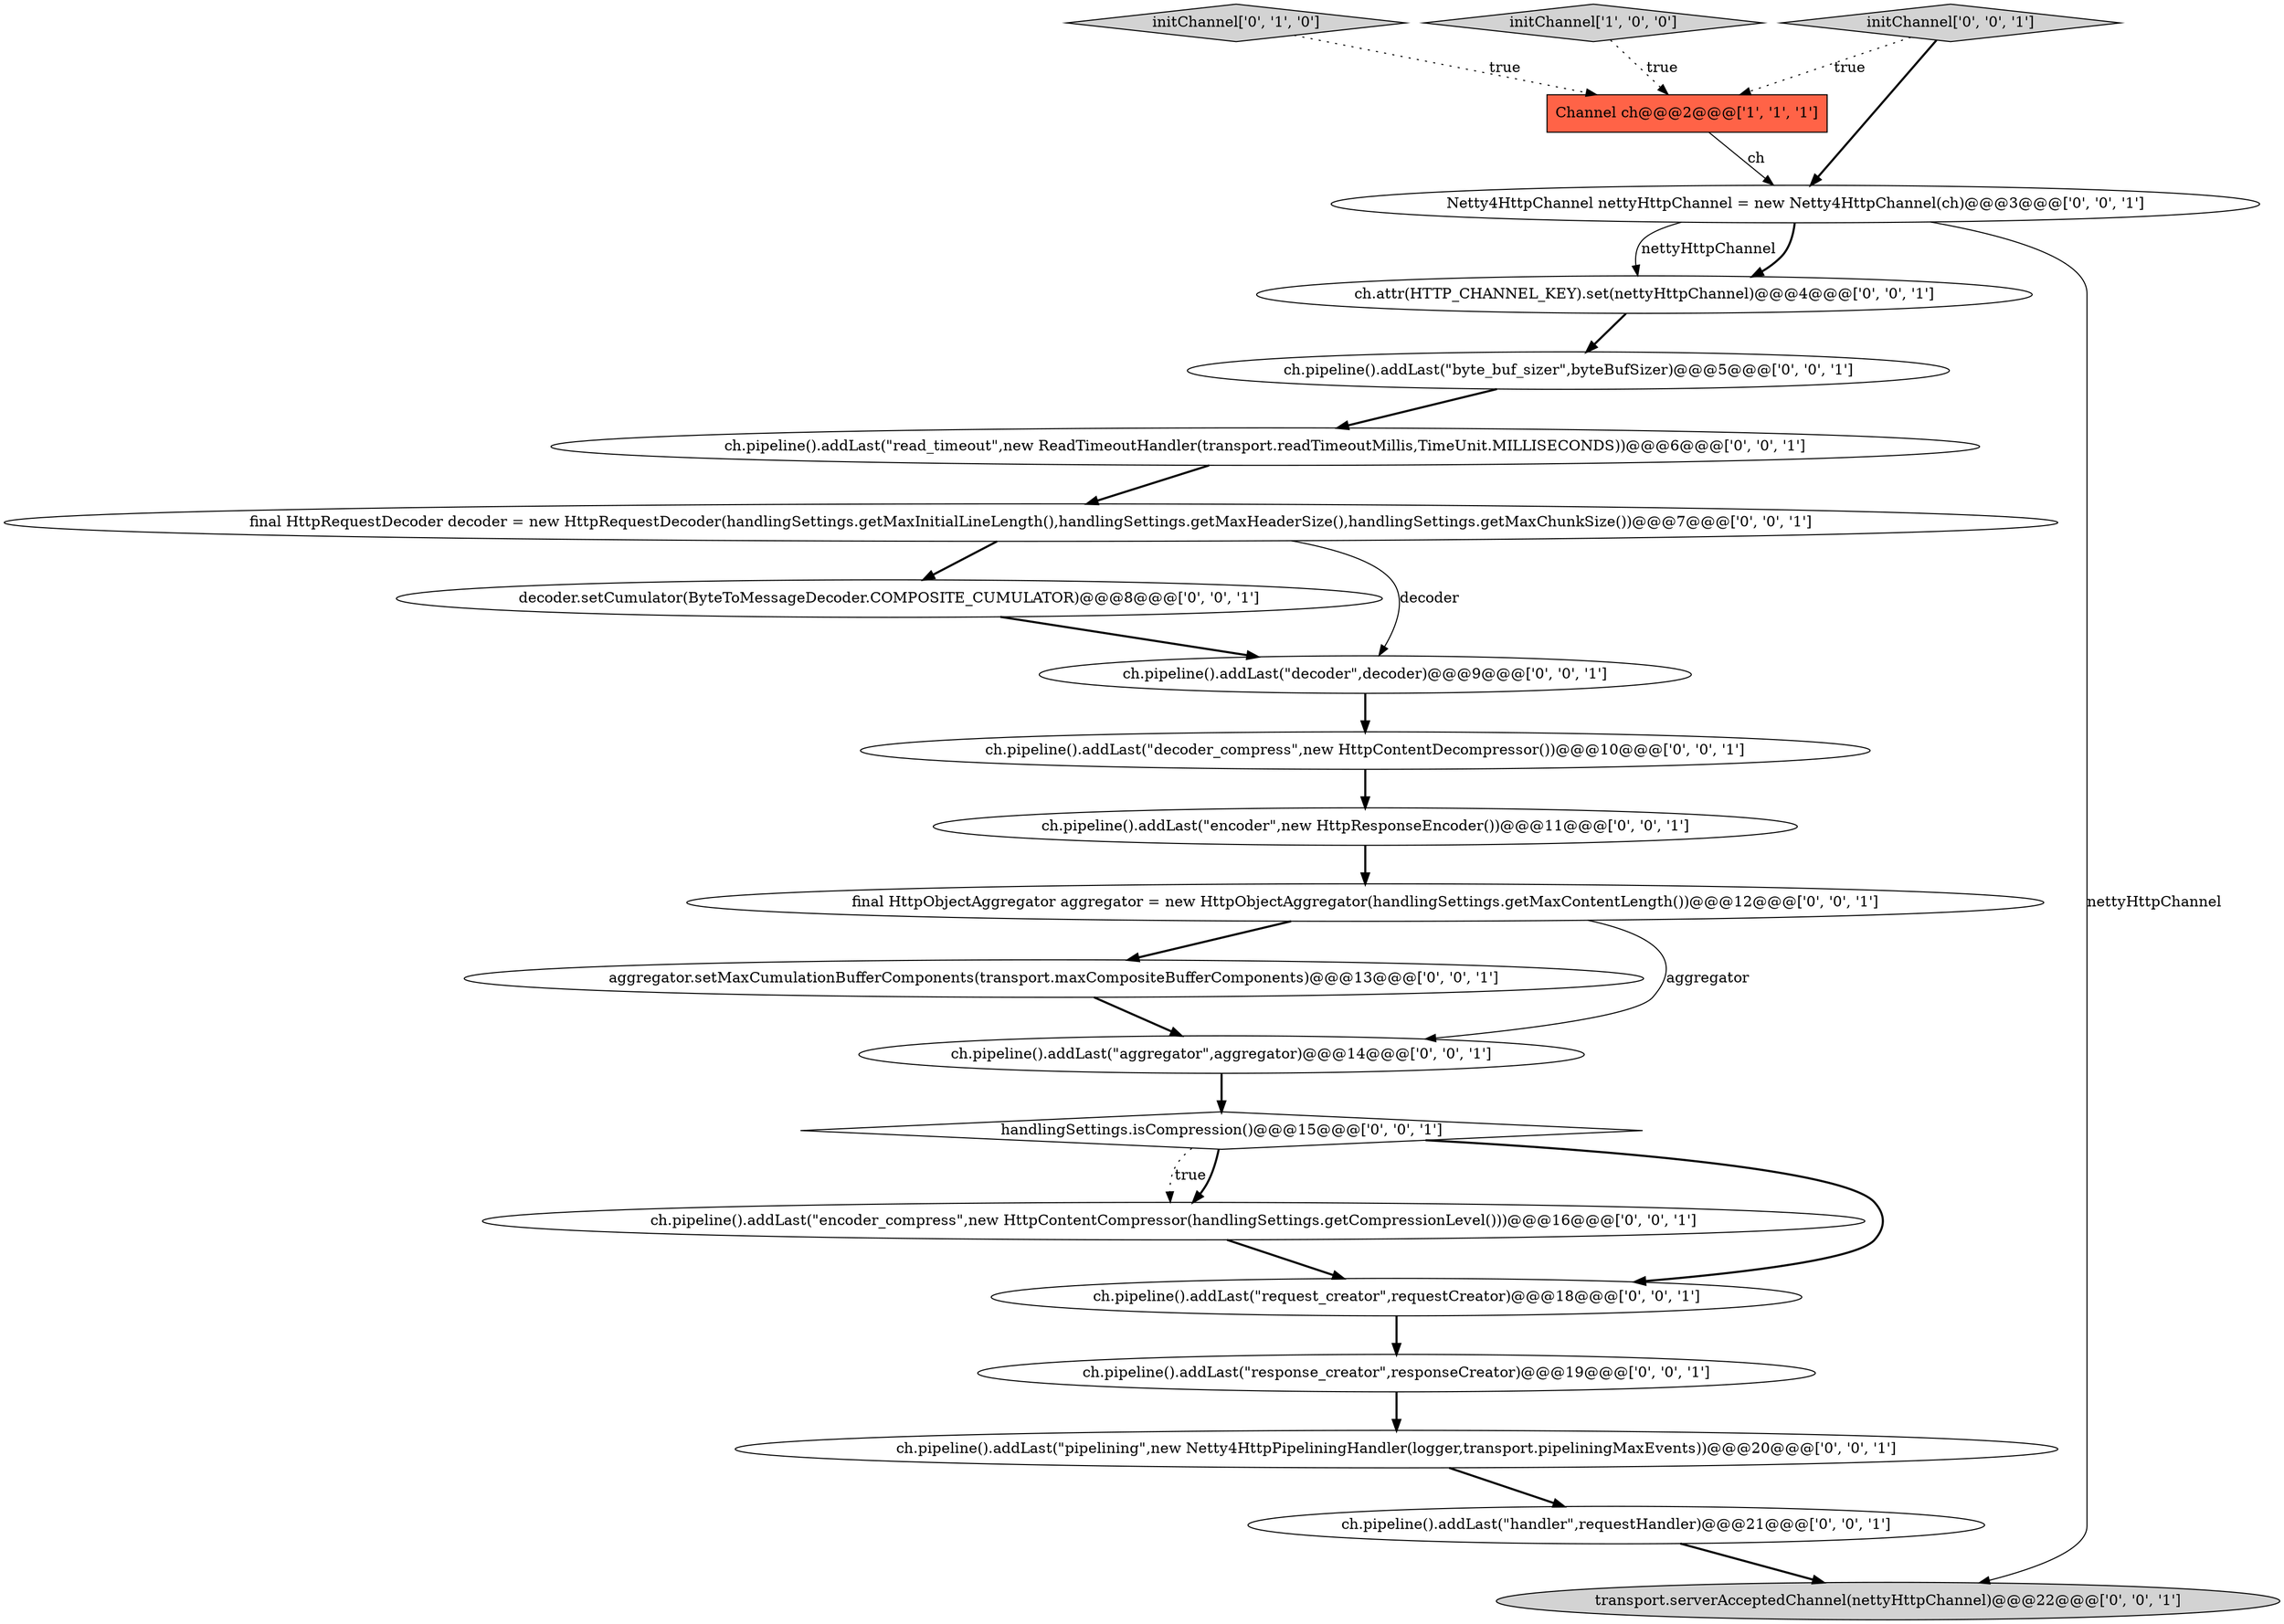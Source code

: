 digraph {
20 [style = filled, label = "decoder.setCumulator(ByteToMessageDecoder.COMPOSITE_CUMULATOR)@@@8@@@['0', '0', '1']", fillcolor = white, shape = ellipse image = "AAA0AAABBB3BBB"];
13 [style = filled, label = "aggregator.setMaxCumulationBufferComponents(transport.maxCompositeBufferComponents)@@@13@@@['0', '0', '1']", fillcolor = white, shape = ellipse image = "AAA0AAABBB3BBB"];
5 [style = filled, label = "ch.pipeline().addLast(\"response_creator\",responseCreator)@@@19@@@['0', '0', '1']", fillcolor = white, shape = ellipse image = "AAA0AAABBB3BBB"];
15 [style = filled, label = "ch.attr(HTTP_CHANNEL_KEY).set(nettyHttpChannel)@@@4@@@['0', '0', '1']", fillcolor = white, shape = ellipse image = "AAA0AAABBB3BBB"];
17 [style = filled, label = "ch.pipeline().addLast(\"decoder_compress\",new HttpContentDecompressor())@@@10@@@['0', '0', '1']", fillcolor = white, shape = ellipse image = "AAA0AAABBB3BBB"];
10 [style = filled, label = "transport.serverAcceptedChannel(nettyHttpChannel)@@@22@@@['0', '0', '1']", fillcolor = lightgray, shape = ellipse image = "AAA0AAABBB3BBB"];
2 [style = filled, label = "initChannel['0', '1', '0']", fillcolor = lightgray, shape = diamond image = "AAA0AAABBB2BBB"];
4 [style = filled, label = "ch.pipeline().addLast(\"decoder\",decoder)@@@9@@@['0', '0', '1']", fillcolor = white, shape = ellipse image = "AAA0AAABBB3BBB"];
7 [style = filled, label = "ch.pipeline().addLast(\"encoder_compress\",new HttpContentCompressor(handlingSettings.getCompressionLevel()))@@@16@@@['0', '0', '1']", fillcolor = white, shape = ellipse image = "AAA0AAABBB3BBB"];
11 [style = filled, label = "handlingSettings.isCompression()@@@15@@@['0', '0', '1']", fillcolor = white, shape = diamond image = "AAA0AAABBB3BBB"];
1 [style = filled, label = "Channel ch@@@2@@@['1', '1', '1']", fillcolor = tomato, shape = box image = "AAA0AAABBB1BBB"];
19 [style = filled, label = "ch.pipeline().addLast(\"read_timeout\",new ReadTimeoutHandler(transport.readTimeoutMillis,TimeUnit.MILLISECONDS))@@@6@@@['0', '0', '1']", fillcolor = white, shape = ellipse image = "AAA0AAABBB3BBB"];
21 [style = filled, label = "ch.pipeline().addLast(\"handler\",requestHandler)@@@21@@@['0', '0', '1']", fillcolor = white, shape = ellipse image = "AAA0AAABBB3BBB"];
8 [style = filled, label = "ch.pipeline().addLast(\"request_creator\",requestCreator)@@@18@@@['0', '0', '1']", fillcolor = white, shape = ellipse image = "AAA0AAABBB3BBB"];
16 [style = filled, label = "initChannel['0', '0', '1']", fillcolor = lightgray, shape = diamond image = "AAA0AAABBB3BBB"];
12 [style = filled, label = "ch.pipeline().addLast(\"pipelining\",new Netty4HttpPipeliningHandler(logger,transport.pipeliningMaxEvents))@@@20@@@['0', '0', '1']", fillcolor = white, shape = ellipse image = "AAA0AAABBB3BBB"];
3 [style = filled, label = "Netty4HttpChannel nettyHttpChannel = new Netty4HttpChannel(ch)@@@3@@@['0', '0', '1']", fillcolor = white, shape = ellipse image = "AAA0AAABBB3BBB"];
6 [style = filled, label = "ch.pipeline().addLast(\"byte_buf_sizer\",byteBufSizer)@@@5@@@['0', '0', '1']", fillcolor = white, shape = ellipse image = "AAA0AAABBB3BBB"];
9 [style = filled, label = "final HttpObjectAggregator aggregator = new HttpObjectAggregator(handlingSettings.getMaxContentLength())@@@12@@@['0', '0', '1']", fillcolor = white, shape = ellipse image = "AAA0AAABBB3BBB"];
0 [style = filled, label = "initChannel['1', '0', '0']", fillcolor = lightgray, shape = diamond image = "AAA0AAABBB1BBB"];
14 [style = filled, label = "final HttpRequestDecoder decoder = new HttpRequestDecoder(handlingSettings.getMaxInitialLineLength(),handlingSettings.getMaxHeaderSize(),handlingSettings.getMaxChunkSize())@@@7@@@['0', '0', '1']", fillcolor = white, shape = ellipse image = "AAA0AAABBB3BBB"];
22 [style = filled, label = "ch.pipeline().addLast(\"aggregator\",aggregator)@@@14@@@['0', '0', '1']", fillcolor = white, shape = ellipse image = "AAA0AAABBB3BBB"];
18 [style = filled, label = "ch.pipeline().addLast(\"encoder\",new HttpResponseEncoder())@@@11@@@['0', '0', '1']", fillcolor = white, shape = ellipse image = "AAA0AAABBB3BBB"];
22->11 [style = bold, label=""];
0->1 [style = dotted, label="true"];
7->8 [style = bold, label=""];
8->5 [style = bold, label=""];
20->4 [style = bold, label=""];
13->22 [style = bold, label=""];
9->13 [style = bold, label=""];
12->21 [style = bold, label=""];
4->17 [style = bold, label=""];
11->7 [style = dotted, label="true"];
6->19 [style = bold, label=""];
16->1 [style = dotted, label="true"];
14->4 [style = solid, label="decoder"];
15->6 [style = bold, label=""];
21->10 [style = bold, label=""];
11->7 [style = bold, label=""];
1->3 [style = solid, label="ch"];
2->1 [style = dotted, label="true"];
18->9 [style = bold, label=""];
11->8 [style = bold, label=""];
3->10 [style = solid, label="nettyHttpChannel"];
16->3 [style = bold, label=""];
3->15 [style = bold, label=""];
5->12 [style = bold, label=""];
9->22 [style = solid, label="aggregator"];
19->14 [style = bold, label=""];
3->15 [style = solid, label="nettyHttpChannel"];
14->20 [style = bold, label=""];
17->18 [style = bold, label=""];
}
